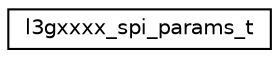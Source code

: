 digraph "Graphical Class Hierarchy"
{
 // LATEX_PDF_SIZE
  edge [fontname="Helvetica",fontsize="10",labelfontname="Helvetica",labelfontsize="10"];
  node [fontname="Helvetica",fontsize="10",shape=record];
  rankdir="LR";
  Node0 [label="l3gxxxx_spi_params_t",height=0.2,width=0.4,color="black", fillcolor="white", style="filled",URL="$structl3gxxxx__spi__params__t.html",tooltip="L3Gxxxx SPI interface parameters."];
}
